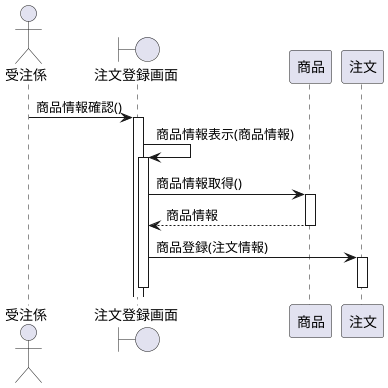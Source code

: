 @startuml 演習4-4
actor 受注係
boundary 注文登録画面

受注係 -> 注文登録画面 : 商品情報確認()
activate 注文登録画面
注文登録画面 -> 注文登録画面 : 商品情報表示(商品情報)
activate 注文登録画面
注文登録画面 -> 商品 : 商品情報取得()
activate 商品
商品 --> 注文登録画面 : 商品情報
deactivate 商品
注文登録画面 -> 注文 : 商品登録(注文情報)
activate 注文
deactivate 注文
deactivate 注文登録画面
@enduml
